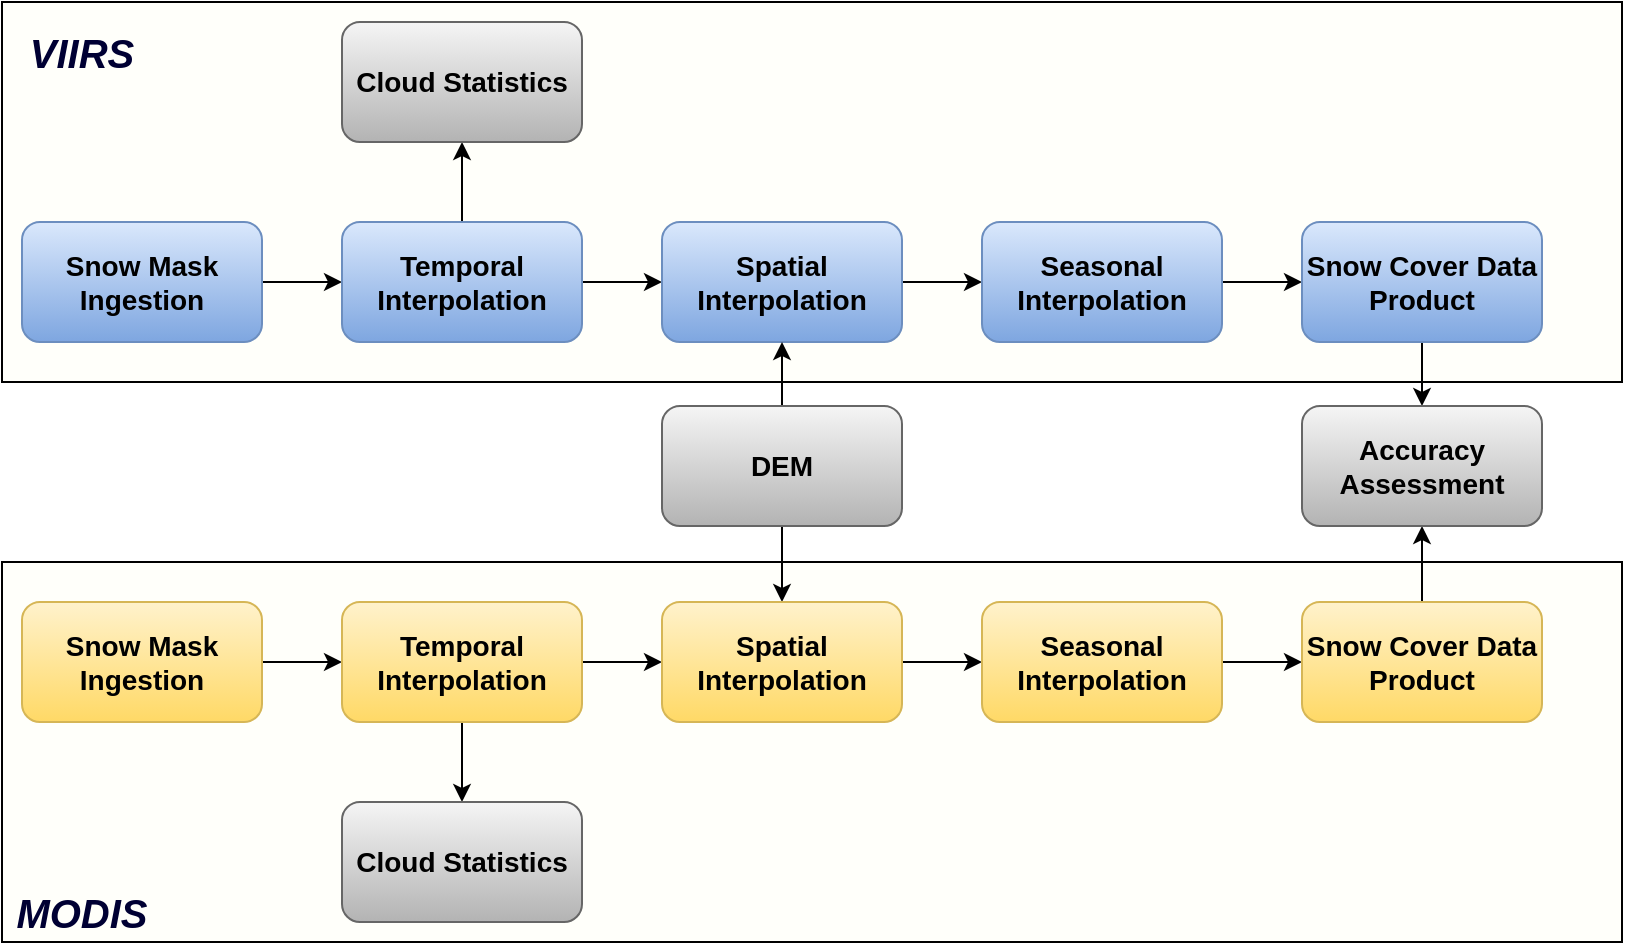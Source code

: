 <mxfile version="21.2.9" type="device">
  <diagram name="Page-1" id="1PYv94hw6zYaSMpai8v0">
    <mxGraphModel dx="934" dy="599" grid="1" gridSize="10" guides="1" tooltips="1" connect="1" arrows="1" fold="1" page="1" pageScale="1" pageWidth="850" pageHeight="1100" math="0" shadow="0">
      <root>
        <mxCell id="0" />
        <mxCell id="1" parent="0" />
        <mxCell id="-eEZAZwMn3Csrf7hE4Jh-37" value="" style="rounded=0;whiteSpace=wrap;html=1;fillColor=#FFFFFA;" vertex="1" parent="1">
          <mxGeometry x="10" y="440" width="810" height="190" as="geometry" />
        </mxCell>
        <mxCell id="-eEZAZwMn3Csrf7hE4Jh-36" value="" style="rounded=0;whiteSpace=wrap;html=1;fillColor=#FFFFFA;" vertex="1" parent="1">
          <mxGeometry x="10" y="160" width="810" height="190" as="geometry" />
        </mxCell>
        <mxCell id="-eEZAZwMn3Csrf7hE4Jh-8" style="edgeStyle=orthogonalEdgeStyle;rounded=0;orthogonalLoop=1;jettySize=auto;html=1;exitX=1;exitY=0.5;exitDx=0;exitDy=0;entryX=0;entryY=0.5;entryDx=0;entryDy=0;" edge="1" parent="1" source="-eEZAZwMn3Csrf7hE4Jh-2" target="-eEZAZwMn3Csrf7hE4Jh-3">
          <mxGeometry relative="1" as="geometry" />
        </mxCell>
        <mxCell id="-eEZAZwMn3Csrf7hE4Jh-2" value="&lt;b&gt;&lt;font style=&quot;font-size: 14px;&quot;&gt;Snow Mask Ingestion&lt;/font&gt;&lt;/b&gt;" style="rounded=1;whiteSpace=wrap;html=1;fillColor=#dae8fc;gradientColor=#7ea6e0;strokeColor=#6c8ebf;" vertex="1" parent="1">
          <mxGeometry x="20" y="270" width="120" height="60" as="geometry" />
        </mxCell>
        <mxCell id="-eEZAZwMn3Csrf7hE4Jh-9" value="" style="edgeStyle=orthogonalEdgeStyle;rounded=0;orthogonalLoop=1;jettySize=auto;html=1;" edge="1" parent="1" source="-eEZAZwMn3Csrf7hE4Jh-3" target="-eEZAZwMn3Csrf7hE4Jh-5">
          <mxGeometry relative="1" as="geometry" />
        </mxCell>
        <mxCell id="-eEZAZwMn3Csrf7hE4Jh-12" style="edgeStyle=orthogonalEdgeStyle;rounded=0;orthogonalLoop=1;jettySize=auto;html=1;exitX=0.5;exitY=0;exitDx=0;exitDy=0;entryX=0.5;entryY=1;entryDx=0;entryDy=0;" edge="1" parent="1" source="-eEZAZwMn3Csrf7hE4Jh-3" target="-eEZAZwMn3Csrf7hE4Jh-4">
          <mxGeometry relative="1" as="geometry" />
        </mxCell>
        <mxCell id="-eEZAZwMn3Csrf7hE4Jh-3" value="&lt;font style=&quot;font-size: 14px;&quot;&gt;&lt;b&gt;Temporal Interpolation&lt;/b&gt;&lt;/font&gt;" style="rounded=1;whiteSpace=wrap;html=1;fillColor=#dae8fc;gradientColor=#7ea6e0;strokeColor=#6c8ebf;" vertex="1" parent="1">
          <mxGeometry x="180" y="270" width="120" height="60" as="geometry" />
        </mxCell>
        <mxCell id="-eEZAZwMn3Csrf7hE4Jh-4" value="Cloud Statistics" style="rounded=1;whiteSpace=wrap;html=1;fillColor=#f5f5f5;gradientColor=#b3b3b3;strokeColor=#666666;fontSize=14;fontStyle=1" vertex="1" parent="1">
          <mxGeometry x="180" y="170" width="120" height="60" as="geometry" />
        </mxCell>
        <mxCell id="-eEZAZwMn3Csrf7hE4Jh-10" value="" style="edgeStyle=orthogonalEdgeStyle;rounded=0;orthogonalLoop=1;jettySize=auto;html=1;" edge="1" parent="1" source="-eEZAZwMn3Csrf7hE4Jh-5" target="-eEZAZwMn3Csrf7hE4Jh-6">
          <mxGeometry relative="1" as="geometry" />
        </mxCell>
        <mxCell id="-eEZAZwMn3Csrf7hE4Jh-5" value="Spatial Interpolation" style="rounded=1;whiteSpace=wrap;html=1;fillColor=#dae8fc;gradientColor=#7ea6e0;strokeColor=#6c8ebf;fontSize=14;fontStyle=1" vertex="1" parent="1">
          <mxGeometry x="340" y="270" width="120" height="60" as="geometry" />
        </mxCell>
        <mxCell id="-eEZAZwMn3Csrf7hE4Jh-28" value="" style="edgeStyle=orthogonalEdgeStyle;rounded=0;orthogonalLoop=1;jettySize=auto;html=1;" edge="1" parent="1" source="-eEZAZwMn3Csrf7hE4Jh-6" target="-eEZAZwMn3Csrf7hE4Jh-13">
          <mxGeometry relative="1" as="geometry" />
        </mxCell>
        <mxCell id="-eEZAZwMn3Csrf7hE4Jh-6" value="Seasonal Interpolation" style="rounded=1;whiteSpace=wrap;html=1;fillColor=#dae8fc;gradientColor=#7ea6e0;strokeColor=#6c8ebf;fontSize=14;fontStyle=1" vertex="1" parent="1">
          <mxGeometry x="500" y="270" width="120" height="60" as="geometry" />
        </mxCell>
        <mxCell id="-eEZAZwMn3Csrf7hE4Jh-26" style="edgeStyle=orthogonalEdgeStyle;rounded=0;orthogonalLoop=1;jettySize=auto;html=1;exitX=0.5;exitY=1;exitDx=0;exitDy=0;entryX=0.5;entryY=0;entryDx=0;entryDy=0;" edge="1" parent="1" source="-eEZAZwMn3Csrf7hE4Jh-7" target="-eEZAZwMn3Csrf7hE4Jh-19">
          <mxGeometry relative="1" as="geometry" />
        </mxCell>
        <mxCell id="-eEZAZwMn3Csrf7hE4Jh-27" style="edgeStyle=orthogonalEdgeStyle;rounded=0;orthogonalLoop=1;jettySize=auto;html=1;exitX=0.5;exitY=0;exitDx=0;exitDy=0;entryX=0.5;entryY=1;entryDx=0;entryDy=0;" edge="1" parent="1" source="-eEZAZwMn3Csrf7hE4Jh-7" target="-eEZAZwMn3Csrf7hE4Jh-5">
          <mxGeometry relative="1" as="geometry" />
        </mxCell>
        <mxCell id="-eEZAZwMn3Csrf7hE4Jh-7" value="DEM" style="rounded=1;whiteSpace=wrap;html=1;fillColor=#f5f5f5;gradientColor=#b3b3b3;strokeColor=#666666;fontSize=14;fontStyle=1" vertex="1" parent="1">
          <mxGeometry x="340" y="362" width="120" height="60" as="geometry" />
        </mxCell>
        <mxCell id="-eEZAZwMn3Csrf7hE4Jh-30" value="" style="edgeStyle=orthogonalEdgeStyle;rounded=0;orthogonalLoop=1;jettySize=auto;html=1;" edge="1" parent="1" source="-eEZAZwMn3Csrf7hE4Jh-13" target="-eEZAZwMn3Csrf7hE4Jh-29">
          <mxGeometry relative="1" as="geometry" />
        </mxCell>
        <mxCell id="-eEZAZwMn3Csrf7hE4Jh-13" value="Snow Cover Data Product" style="rounded=1;whiteSpace=wrap;html=1;fillColor=#dae8fc;gradientColor=#7ea6e0;strokeColor=#6c8ebf;fontSize=14;fontStyle=1" vertex="1" parent="1">
          <mxGeometry x="660" y="270" width="120" height="60" as="geometry" />
        </mxCell>
        <mxCell id="-eEZAZwMn3Csrf7hE4Jh-22" value="" style="edgeStyle=orthogonalEdgeStyle;rounded=0;orthogonalLoop=1;jettySize=auto;html=1;" edge="1" parent="1" source="-eEZAZwMn3Csrf7hE4Jh-15" target="-eEZAZwMn3Csrf7hE4Jh-17">
          <mxGeometry relative="1" as="geometry" />
        </mxCell>
        <mxCell id="-eEZAZwMn3Csrf7hE4Jh-15" value="&lt;b&gt;&lt;font style=&quot;font-size: 14px;&quot;&gt;Snow Mask Ingestion&lt;/font&gt;&lt;/b&gt;" style="rounded=1;whiteSpace=wrap;html=1;fillColor=#fff2cc;gradientColor=#ffd966;strokeColor=#d6b656;" vertex="1" parent="1">
          <mxGeometry x="20" y="460" width="120" height="60" as="geometry" />
        </mxCell>
        <mxCell id="-eEZAZwMn3Csrf7hE4Jh-23" value="" style="edgeStyle=orthogonalEdgeStyle;rounded=0;orthogonalLoop=1;jettySize=auto;html=1;" edge="1" parent="1" source="-eEZAZwMn3Csrf7hE4Jh-17" target="-eEZAZwMn3Csrf7hE4Jh-19">
          <mxGeometry relative="1" as="geometry" />
        </mxCell>
        <mxCell id="-eEZAZwMn3Csrf7hE4Jh-33" value="" style="edgeStyle=orthogonalEdgeStyle;rounded=0;orthogonalLoop=1;jettySize=auto;html=1;" edge="1" parent="1" source="-eEZAZwMn3Csrf7hE4Jh-17" target="-eEZAZwMn3Csrf7hE4Jh-32">
          <mxGeometry relative="1" as="geometry" />
        </mxCell>
        <mxCell id="-eEZAZwMn3Csrf7hE4Jh-17" value="&lt;font style=&quot;font-size: 14px;&quot;&gt;&lt;b&gt;Temporal Interpolation&lt;/b&gt;&lt;/font&gt;" style="rounded=1;whiteSpace=wrap;html=1;fillColor=#fff2cc;gradientColor=#ffd966;strokeColor=#d6b656;" vertex="1" parent="1">
          <mxGeometry x="180" y="460" width="120" height="60" as="geometry" />
        </mxCell>
        <mxCell id="-eEZAZwMn3Csrf7hE4Jh-24" value="" style="edgeStyle=orthogonalEdgeStyle;rounded=0;orthogonalLoop=1;jettySize=auto;html=1;" edge="1" parent="1" source="-eEZAZwMn3Csrf7hE4Jh-19" target="-eEZAZwMn3Csrf7hE4Jh-20">
          <mxGeometry relative="1" as="geometry" />
        </mxCell>
        <mxCell id="-eEZAZwMn3Csrf7hE4Jh-19" value="Spatial Interpolation" style="rounded=1;whiteSpace=wrap;html=1;fillColor=#fff2cc;gradientColor=#ffd966;strokeColor=#d6b656;fontSize=14;fontStyle=1" vertex="1" parent="1">
          <mxGeometry x="340" y="460" width="120" height="60" as="geometry" />
        </mxCell>
        <mxCell id="-eEZAZwMn3Csrf7hE4Jh-25" value="" style="edgeStyle=orthogonalEdgeStyle;rounded=0;orthogonalLoop=1;jettySize=auto;html=1;" edge="1" parent="1" source="-eEZAZwMn3Csrf7hE4Jh-20" target="-eEZAZwMn3Csrf7hE4Jh-21">
          <mxGeometry relative="1" as="geometry" />
        </mxCell>
        <mxCell id="-eEZAZwMn3Csrf7hE4Jh-20" value="Seasonal Interpolation" style="rounded=1;whiteSpace=wrap;html=1;fillColor=#fff2cc;gradientColor=#ffd966;strokeColor=#d6b656;fontSize=14;fontStyle=1" vertex="1" parent="1">
          <mxGeometry x="500" y="460" width="120" height="60" as="geometry" />
        </mxCell>
        <mxCell id="-eEZAZwMn3Csrf7hE4Jh-31" value="" style="edgeStyle=orthogonalEdgeStyle;rounded=0;orthogonalLoop=1;jettySize=auto;html=1;" edge="1" parent="1" source="-eEZAZwMn3Csrf7hE4Jh-21" target="-eEZAZwMn3Csrf7hE4Jh-29">
          <mxGeometry relative="1" as="geometry" />
        </mxCell>
        <mxCell id="-eEZAZwMn3Csrf7hE4Jh-21" value="Snow Cover Data Product" style="rounded=1;whiteSpace=wrap;html=1;fillColor=#fff2cc;gradientColor=#ffd966;strokeColor=#d6b656;fontSize=14;fontStyle=1" vertex="1" parent="1">
          <mxGeometry x="660" y="460" width="120" height="60" as="geometry" />
        </mxCell>
        <mxCell id="-eEZAZwMn3Csrf7hE4Jh-29" value="Accuracy Assessment" style="rounded=1;whiteSpace=wrap;html=1;fillColor=#f5f5f5;gradientColor=#b3b3b3;strokeColor=#666666;fontSize=14;fontStyle=1" vertex="1" parent="1">
          <mxGeometry x="660" y="362" width="120" height="60" as="geometry" />
        </mxCell>
        <mxCell id="-eEZAZwMn3Csrf7hE4Jh-32" value="Cloud Statistics" style="rounded=1;whiteSpace=wrap;html=1;fillColor=#f5f5f5;gradientColor=#b3b3b3;strokeColor=#666666;fontSize=14;fontStyle=1" vertex="1" parent="1">
          <mxGeometry x="180" y="560" width="120" height="60" as="geometry" />
        </mxCell>
        <mxCell id="-eEZAZwMn3Csrf7hE4Jh-38" value="&lt;font color=&quot;#000033&quot; style=&quot;font-size: 20px;&quot;&gt;&lt;b&gt;&lt;i&gt;VIIRS&lt;/i&gt;&lt;/b&gt;&lt;/font&gt;" style="text;html=1;strokeColor=none;fillColor=none;align=center;verticalAlign=middle;whiteSpace=wrap;rounded=0;" vertex="1" parent="1">
          <mxGeometry x="20" y="170" width="60" height="30" as="geometry" />
        </mxCell>
        <mxCell id="-eEZAZwMn3Csrf7hE4Jh-39" value="&lt;font color=&quot;#000033&quot; style=&quot;font-size: 20px;&quot;&gt;&lt;b&gt;&lt;i&gt;MODIS&lt;/i&gt;&lt;/b&gt;&lt;/font&gt;" style="text;html=1;strokeColor=none;fillColor=none;align=center;verticalAlign=middle;whiteSpace=wrap;rounded=0;" vertex="1" parent="1">
          <mxGeometry x="20" y="600" width="60" height="30" as="geometry" />
        </mxCell>
      </root>
    </mxGraphModel>
  </diagram>
</mxfile>
